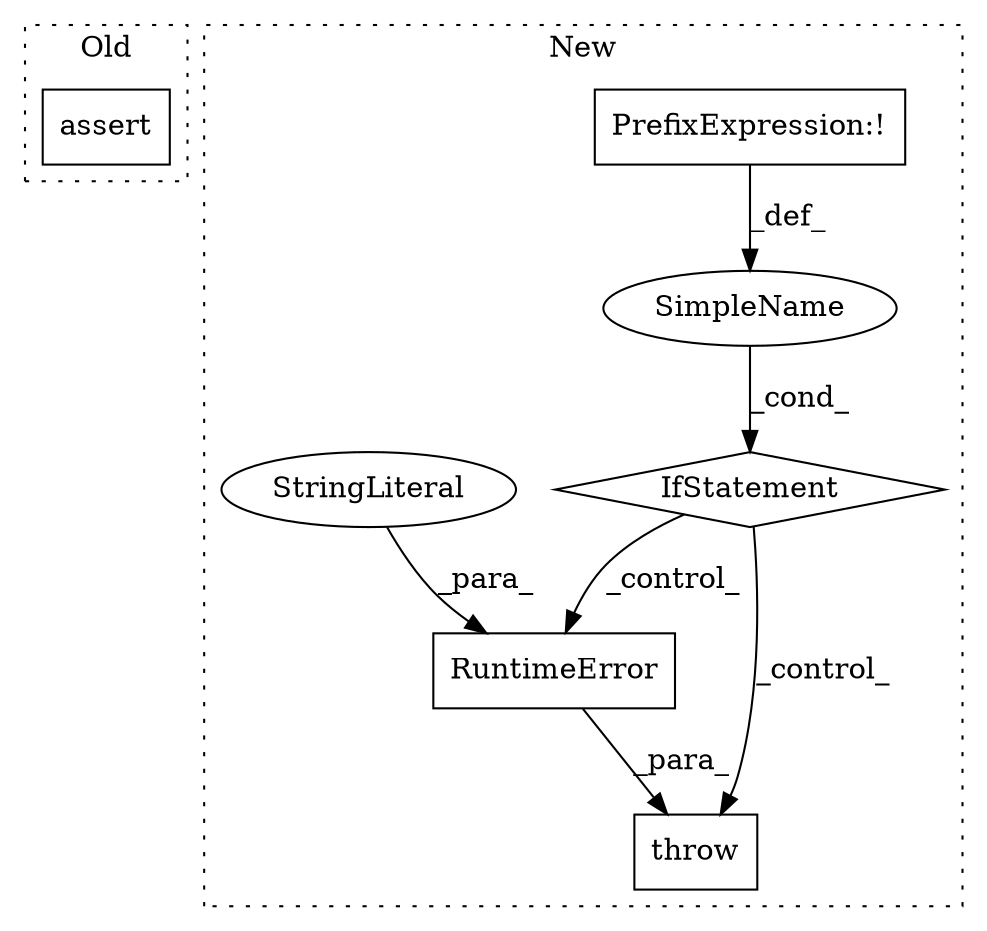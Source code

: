 digraph G {
subgraph cluster0 {
1 [label="assert" a="6" s="9705" l="7" shape="box"];
label = "Old";
style="dotted";
}
subgraph cluster1 {
2 [label="RuntimeError" a="32" s="8645,8683" l="13,1" shape="box"];
3 [label="throw" a="53" s="8639" l="6" shape="box"];
4 [label="SimpleName" a="42" s="" l="" shape="ellipse"];
5 [label="IfStatement" a="25" s="8611,8629" l="4,2" shape="diamond"];
6 [label="PrefixExpression:!" a="38" s="8615" l="1" shape="box"];
7 [label="StringLiteral" a="45" s="8658" l="25" shape="ellipse"];
label = "New";
style="dotted";
}
2 -> 3 [label="_para_"];
4 -> 5 [label="_cond_"];
5 -> 3 [label="_control_"];
5 -> 2 [label="_control_"];
6 -> 4 [label="_def_"];
7 -> 2 [label="_para_"];
}